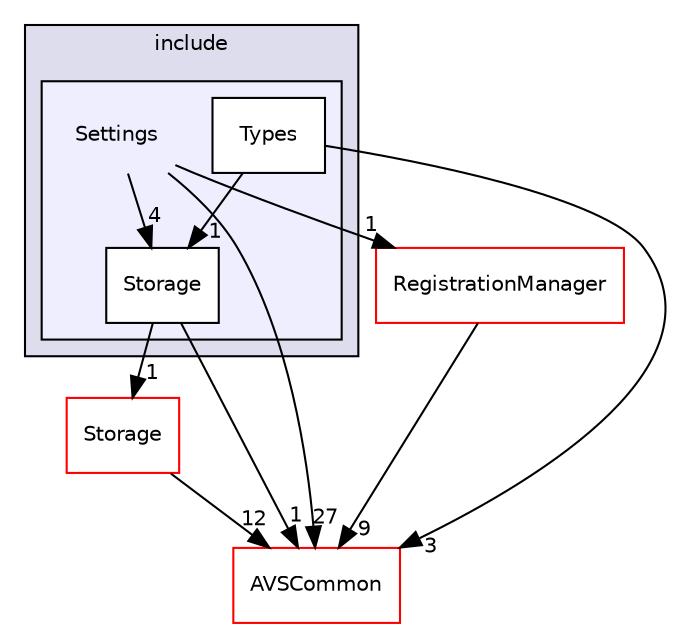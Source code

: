 digraph "/workplace/avs-device-sdk/Settings/include/Settings" {
  compound=true
  node [ fontsize="10", fontname="Helvetica"];
  edge [ labelfontsize="10", labelfontname="Helvetica"];
  subgraph clusterdir_432cbbb5245314b613ff1e5a0d6316fd {
    graph [ bgcolor="#ddddee", pencolor="black", label="include" fontname="Helvetica", fontsize="10", URL="dir_432cbbb5245314b613ff1e5a0d6316fd.html"]
  subgraph clusterdir_5ad71ff850730ae2a3f8f6d36f5ecd38 {
    graph [ bgcolor="#eeeeff", pencolor="black", label="" URL="dir_5ad71ff850730ae2a3f8f6d36f5ecd38.html"];
    dir_5ad71ff850730ae2a3f8f6d36f5ecd38 [shape=plaintext label="Settings"];
    dir_ad156fe40e841a0a09e302ebd8b7e03e [shape=box label="Storage" color="black" fillcolor="white" style="filled" URL="dir_ad156fe40e841a0a09e302ebd8b7e03e.html"];
    dir_d351fc498530200a8a723d4e47f0ea43 [shape=box label="Types" color="black" fillcolor="white" style="filled" URL="dir_d351fc498530200a8a723d4e47f0ea43.html"];
  }
  }
  dir_d29c5f5a2915d6c5388c9daae4f109c7 [shape=box label="Storage" fillcolor="white" style="filled" color="red" URL="dir_d29c5f5a2915d6c5388c9daae4f109c7.html"];
  dir_13e65effb2bde530b17b3d5eefcd0266 [shape=box label="AVSCommon" fillcolor="white" style="filled" color="red" URL="dir_13e65effb2bde530b17b3d5eefcd0266.html"];
  dir_b14333b5607b47fe7356eaa790107bd3 [shape=box label="RegistrationManager" fillcolor="white" style="filled" color="red" URL="dir_b14333b5607b47fe7356eaa790107bd3.html"];
  dir_5ad71ff850730ae2a3f8f6d36f5ecd38->dir_ad156fe40e841a0a09e302ebd8b7e03e [headlabel="4", labeldistance=1.5 headhref="dir_000285_000286.html"];
  dir_5ad71ff850730ae2a3f8f6d36f5ecd38->dir_13e65effb2bde530b17b3d5eefcd0266 [headlabel="27", labeldistance=1.5 headhref="dir_000285_000015.html"];
  dir_5ad71ff850730ae2a3f8f6d36f5ecd38->dir_b14333b5607b47fe7356eaa790107bd3 [headlabel="1", labeldistance=1.5 headhref="dir_000285_000269.html"];
  dir_ad156fe40e841a0a09e302ebd8b7e03e->dir_d29c5f5a2915d6c5388c9daae4f109c7 [headlabel="1", labeldistance=1.5 headhref="dir_000286_000302.html"];
  dir_ad156fe40e841a0a09e302ebd8b7e03e->dir_13e65effb2bde530b17b3d5eefcd0266 [headlabel="1", labeldistance=1.5 headhref="dir_000286_000015.html"];
  dir_d29c5f5a2915d6c5388c9daae4f109c7->dir_13e65effb2bde530b17b3d5eefcd0266 [headlabel="12", labeldistance=1.5 headhref="dir_000302_000015.html"];
  dir_b14333b5607b47fe7356eaa790107bd3->dir_13e65effb2bde530b17b3d5eefcd0266 [headlabel="9", labeldistance=1.5 headhref="dir_000269_000015.html"];
  dir_d351fc498530200a8a723d4e47f0ea43->dir_ad156fe40e841a0a09e302ebd8b7e03e [headlabel="1", labeldistance=1.5 headhref="dir_000287_000286.html"];
  dir_d351fc498530200a8a723d4e47f0ea43->dir_13e65effb2bde530b17b3d5eefcd0266 [headlabel="3", labeldistance=1.5 headhref="dir_000287_000015.html"];
}
